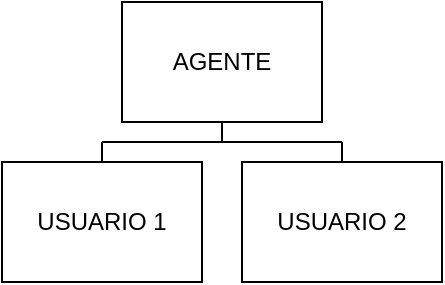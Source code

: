 <mxfile version="12.6.5" type="device"><diagram id="BD01jm3ZMw8hSVCrdr3s" name="Page-1"><mxGraphModel dx="1662" dy="822" grid="0" gridSize="10" guides="1" tooltips="1" connect="1" arrows="1" fold="1" page="1" pageScale="1" pageWidth="827" pageHeight="1169" math="0" shadow="0"><root><mxCell id="0"/><mxCell id="1" parent="0"/><mxCell id="4h314rH_IxYypjlPWRGD-3" value="AGENTE" style="rounded=0;whiteSpace=wrap;html=1;" parent="1" vertex="1"><mxGeometry x="440" y="200" width="100" height="60" as="geometry"/></mxCell><mxCell id="4h314rH_IxYypjlPWRGD-7" value="USUARIO 1" style="rounded=0;whiteSpace=wrap;html=1;" parent="1" vertex="1"><mxGeometry x="380" y="280" width="100" height="60" as="geometry"/></mxCell><mxCell id="4h314rH_IxYypjlPWRGD-8" value="USUARIO 2" style="rounded=0;whiteSpace=wrap;html=1;" parent="1" vertex="1"><mxGeometry x="500" y="280" width="100" height="60" as="geometry"/></mxCell><mxCell id="4h314rH_IxYypjlPWRGD-14" value="" style="endArrow=none;html=1;entryX=0.5;entryY=1;entryDx=0;entryDy=0;" parent="1" target="4h314rH_IxYypjlPWRGD-3" edge="1"><mxGeometry width="50" height="50" relative="1" as="geometry"><mxPoint x="490" y="270" as="sourcePoint"/><mxPoint x="240" y="270" as="targetPoint"/></mxGeometry></mxCell><mxCell id="4h314rH_IxYypjlPWRGD-15" value="" style="endArrow=none;html=1;" parent="1" edge="1"><mxGeometry width="50" height="50" relative="1" as="geometry"><mxPoint x="430" y="270" as="sourcePoint"/><mxPoint x="550" y="270" as="targetPoint"/></mxGeometry></mxCell><mxCell id="4h314rH_IxYypjlPWRGD-19" value="" style="endArrow=none;html=1;exitX=0.5;exitY=0;exitDx=0;exitDy=0;" parent="1" source="4h314rH_IxYypjlPWRGD-7" edge="1"><mxGeometry width="50" height="50" relative="1" as="geometry"><mxPoint x="300" y="290" as="sourcePoint"/><mxPoint x="430" y="270" as="targetPoint"/></mxGeometry></mxCell><mxCell id="4h314rH_IxYypjlPWRGD-20" value="" style="endArrow=none;html=1;exitX=0.5;exitY=0;exitDx=0;exitDy=0;" parent="1" source="4h314rH_IxYypjlPWRGD-8" edge="1"><mxGeometry width="50" height="50" relative="1" as="geometry"><mxPoint x="440" y="290" as="sourcePoint"/><mxPoint x="550" y="270" as="targetPoint"/></mxGeometry></mxCell></root></mxGraphModel></diagram></mxfile>